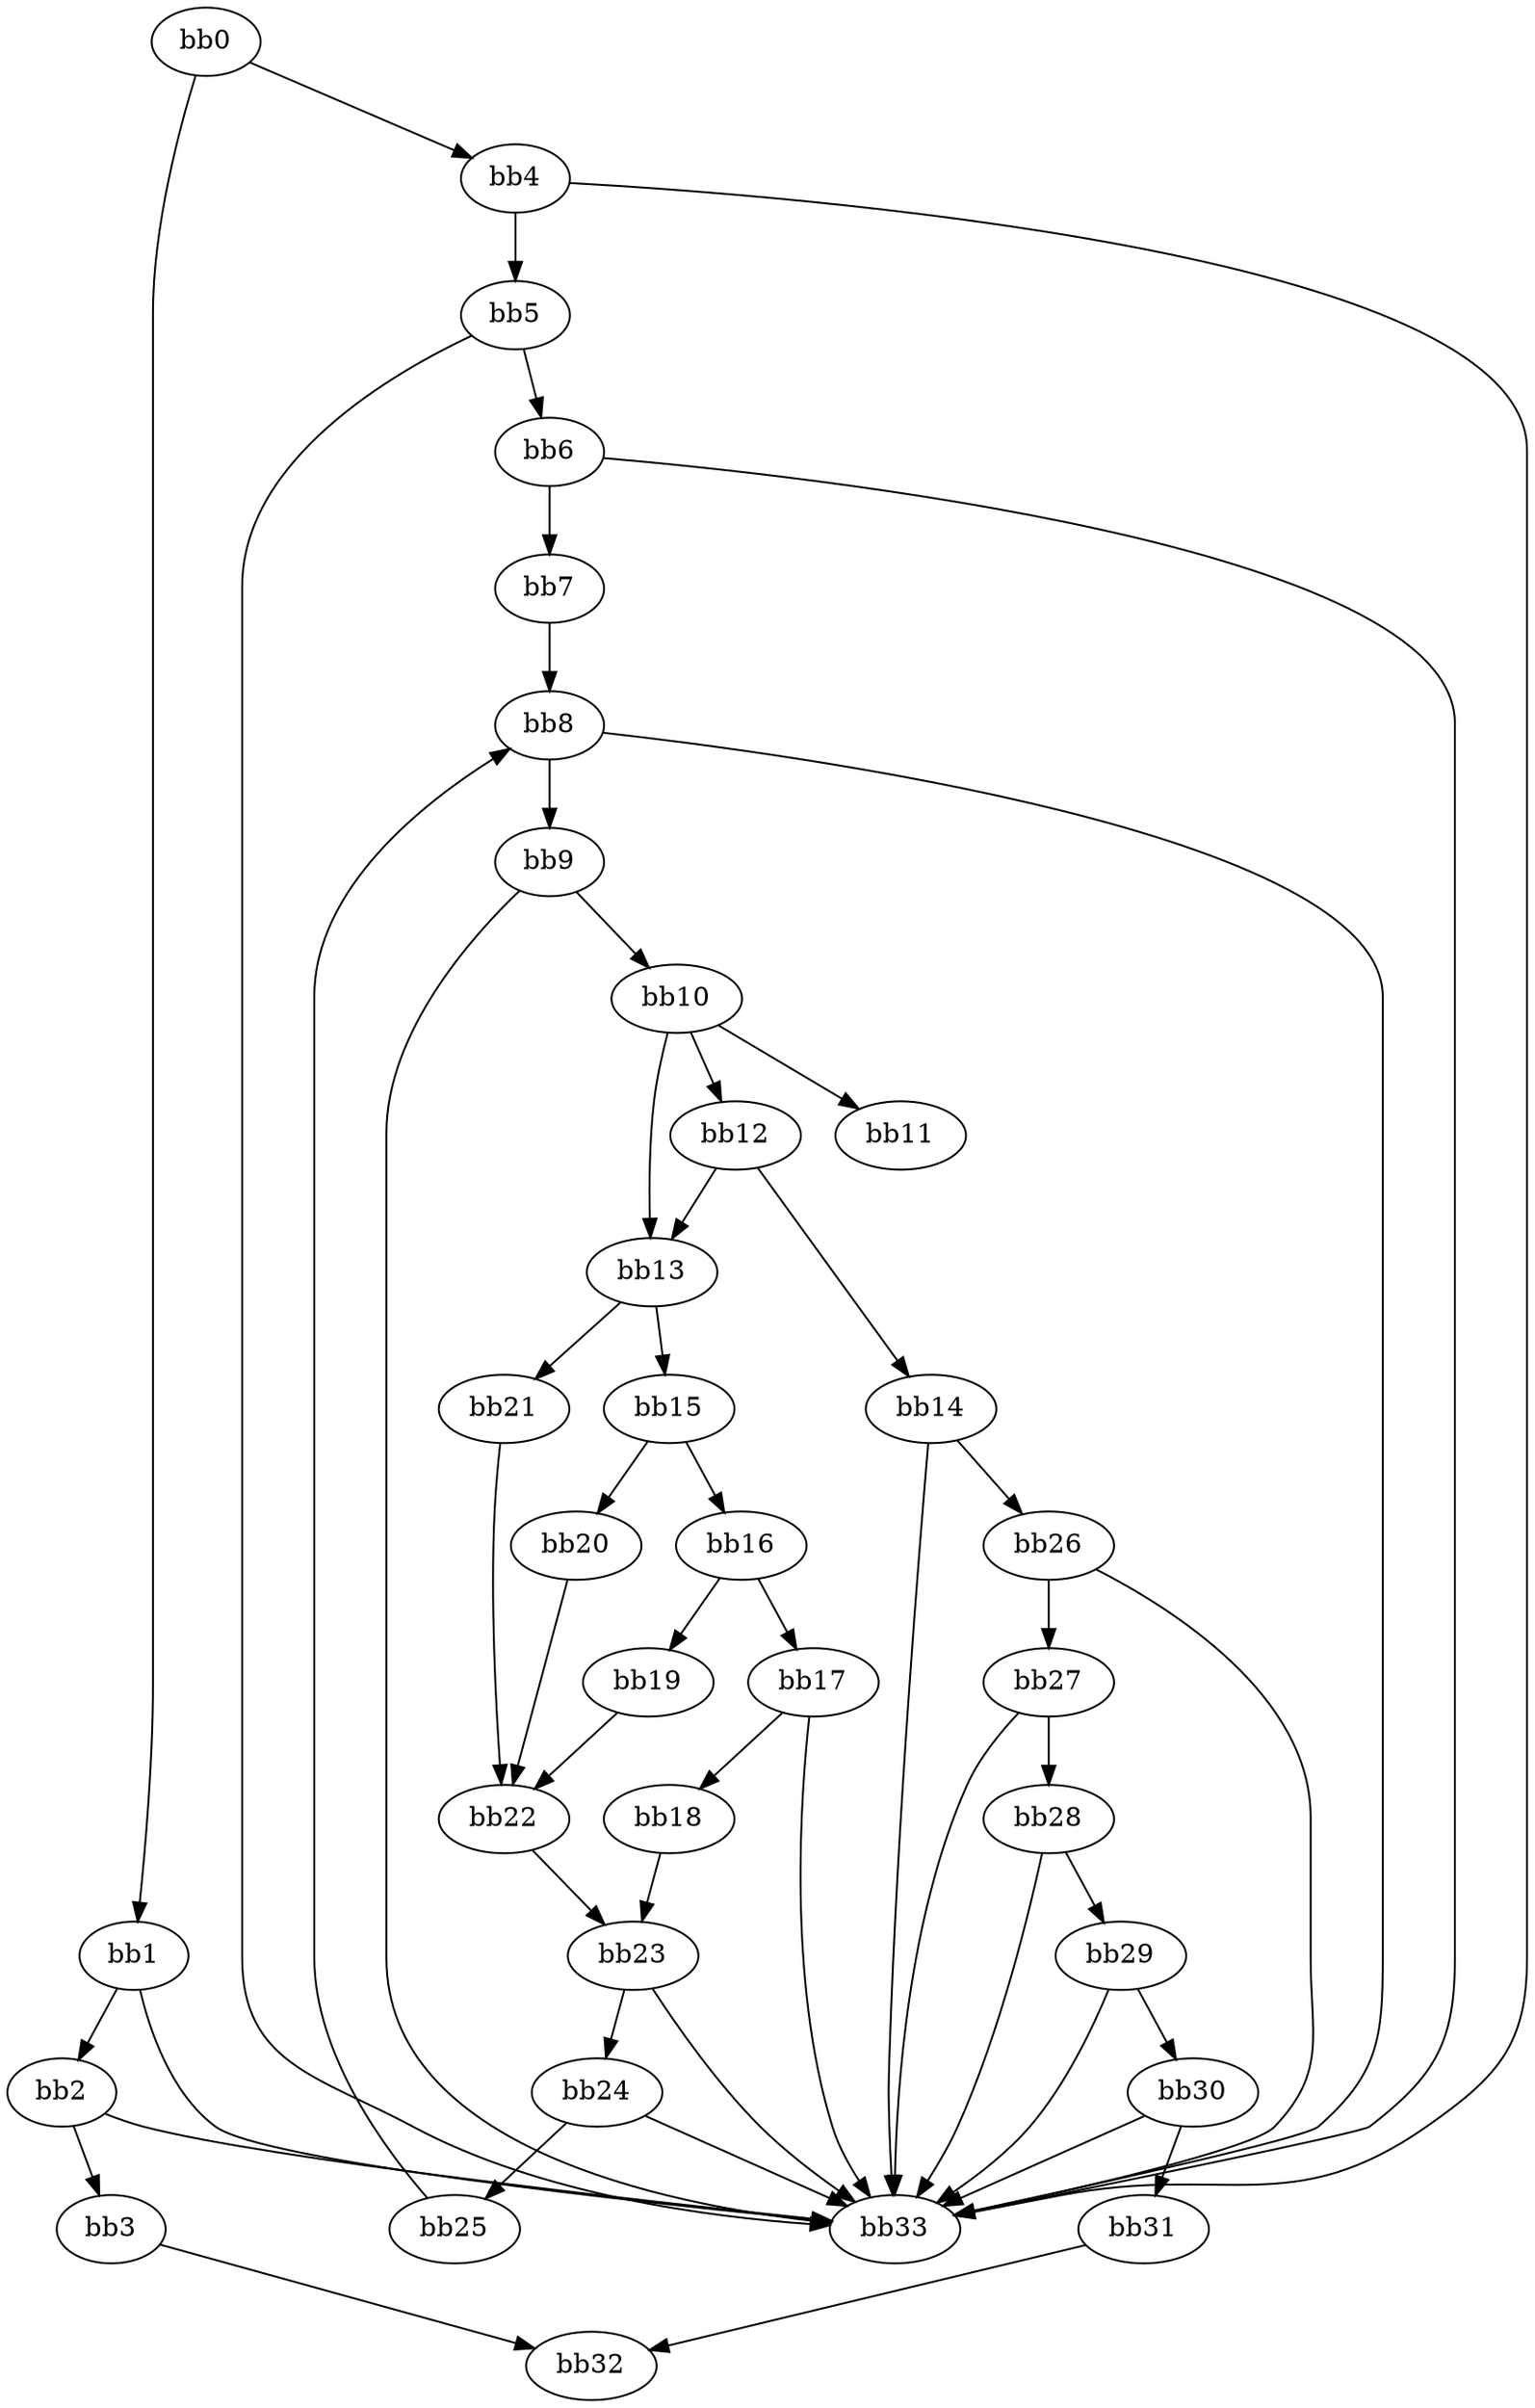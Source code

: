digraph {
    0 [ label = "bb0\l" ]
    1 [ label = "bb1\l" ]
    2 [ label = "bb2\l" ]
    3 [ label = "bb3\l" ]
    4 [ label = "bb4\l" ]
    5 [ label = "bb5\l" ]
    6 [ label = "bb6\l" ]
    7 [ label = "bb7\l" ]
    8 [ label = "bb8\l" ]
    9 [ label = "bb9\l" ]
    10 [ label = "bb10\l" ]
    11 [ label = "bb11\l" ]
    12 [ label = "bb12\l" ]
    13 [ label = "bb13\l" ]
    14 [ label = "bb14\l" ]
    15 [ label = "bb15\l" ]
    16 [ label = "bb16\l" ]
    17 [ label = "bb17\l" ]
    18 [ label = "bb18\l" ]
    19 [ label = "bb19\l" ]
    20 [ label = "bb20\l" ]
    21 [ label = "bb21\l" ]
    22 [ label = "bb22\l" ]
    23 [ label = "bb23\l" ]
    24 [ label = "bb24\l" ]
    25 [ label = "bb25\l" ]
    26 [ label = "bb26\l" ]
    27 [ label = "bb27\l" ]
    28 [ label = "bb28\l" ]
    29 [ label = "bb29\l" ]
    30 [ label = "bb30\l" ]
    31 [ label = "bb31\l" ]
    32 [ label = "bb32\l" ]
    33 [ label = "bb33\l" ]
    0 -> 1 [ ]
    0 -> 4 [ ]
    1 -> 2 [ ]
    1 -> 33 [ ]
    2 -> 3 [ ]
    2 -> 33 [ ]
    3 -> 32 [ ]
    4 -> 5 [ ]
    4 -> 33 [ ]
    5 -> 6 [ ]
    5 -> 33 [ ]
    6 -> 7 [ ]
    6 -> 33 [ ]
    7 -> 8 [ ]
    8 -> 9 [ ]
    8 -> 33 [ ]
    9 -> 10 [ ]
    9 -> 33 [ ]
    10 -> 11 [ ]
    10 -> 12 [ ]
    10 -> 13 [ ]
    12 -> 13 [ ]
    12 -> 14 [ ]
    13 -> 15 [ ]
    13 -> 21 [ ]
    14 -> 26 [ ]
    14 -> 33 [ ]
    15 -> 16 [ ]
    15 -> 20 [ ]
    16 -> 17 [ ]
    16 -> 19 [ ]
    17 -> 18 [ ]
    17 -> 33 [ ]
    18 -> 23 [ ]
    19 -> 22 [ ]
    20 -> 22 [ ]
    21 -> 22 [ ]
    22 -> 23 [ ]
    23 -> 24 [ ]
    23 -> 33 [ ]
    24 -> 25 [ ]
    24 -> 33 [ ]
    25 -> 8 [ ]
    26 -> 27 [ ]
    26 -> 33 [ ]
    27 -> 28 [ ]
    27 -> 33 [ ]
    28 -> 29 [ ]
    28 -> 33 [ ]
    29 -> 30 [ ]
    29 -> 33 [ ]
    30 -> 31 [ ]
    30 -> 33 [ ]
    31 -> 32 [ ]
}

